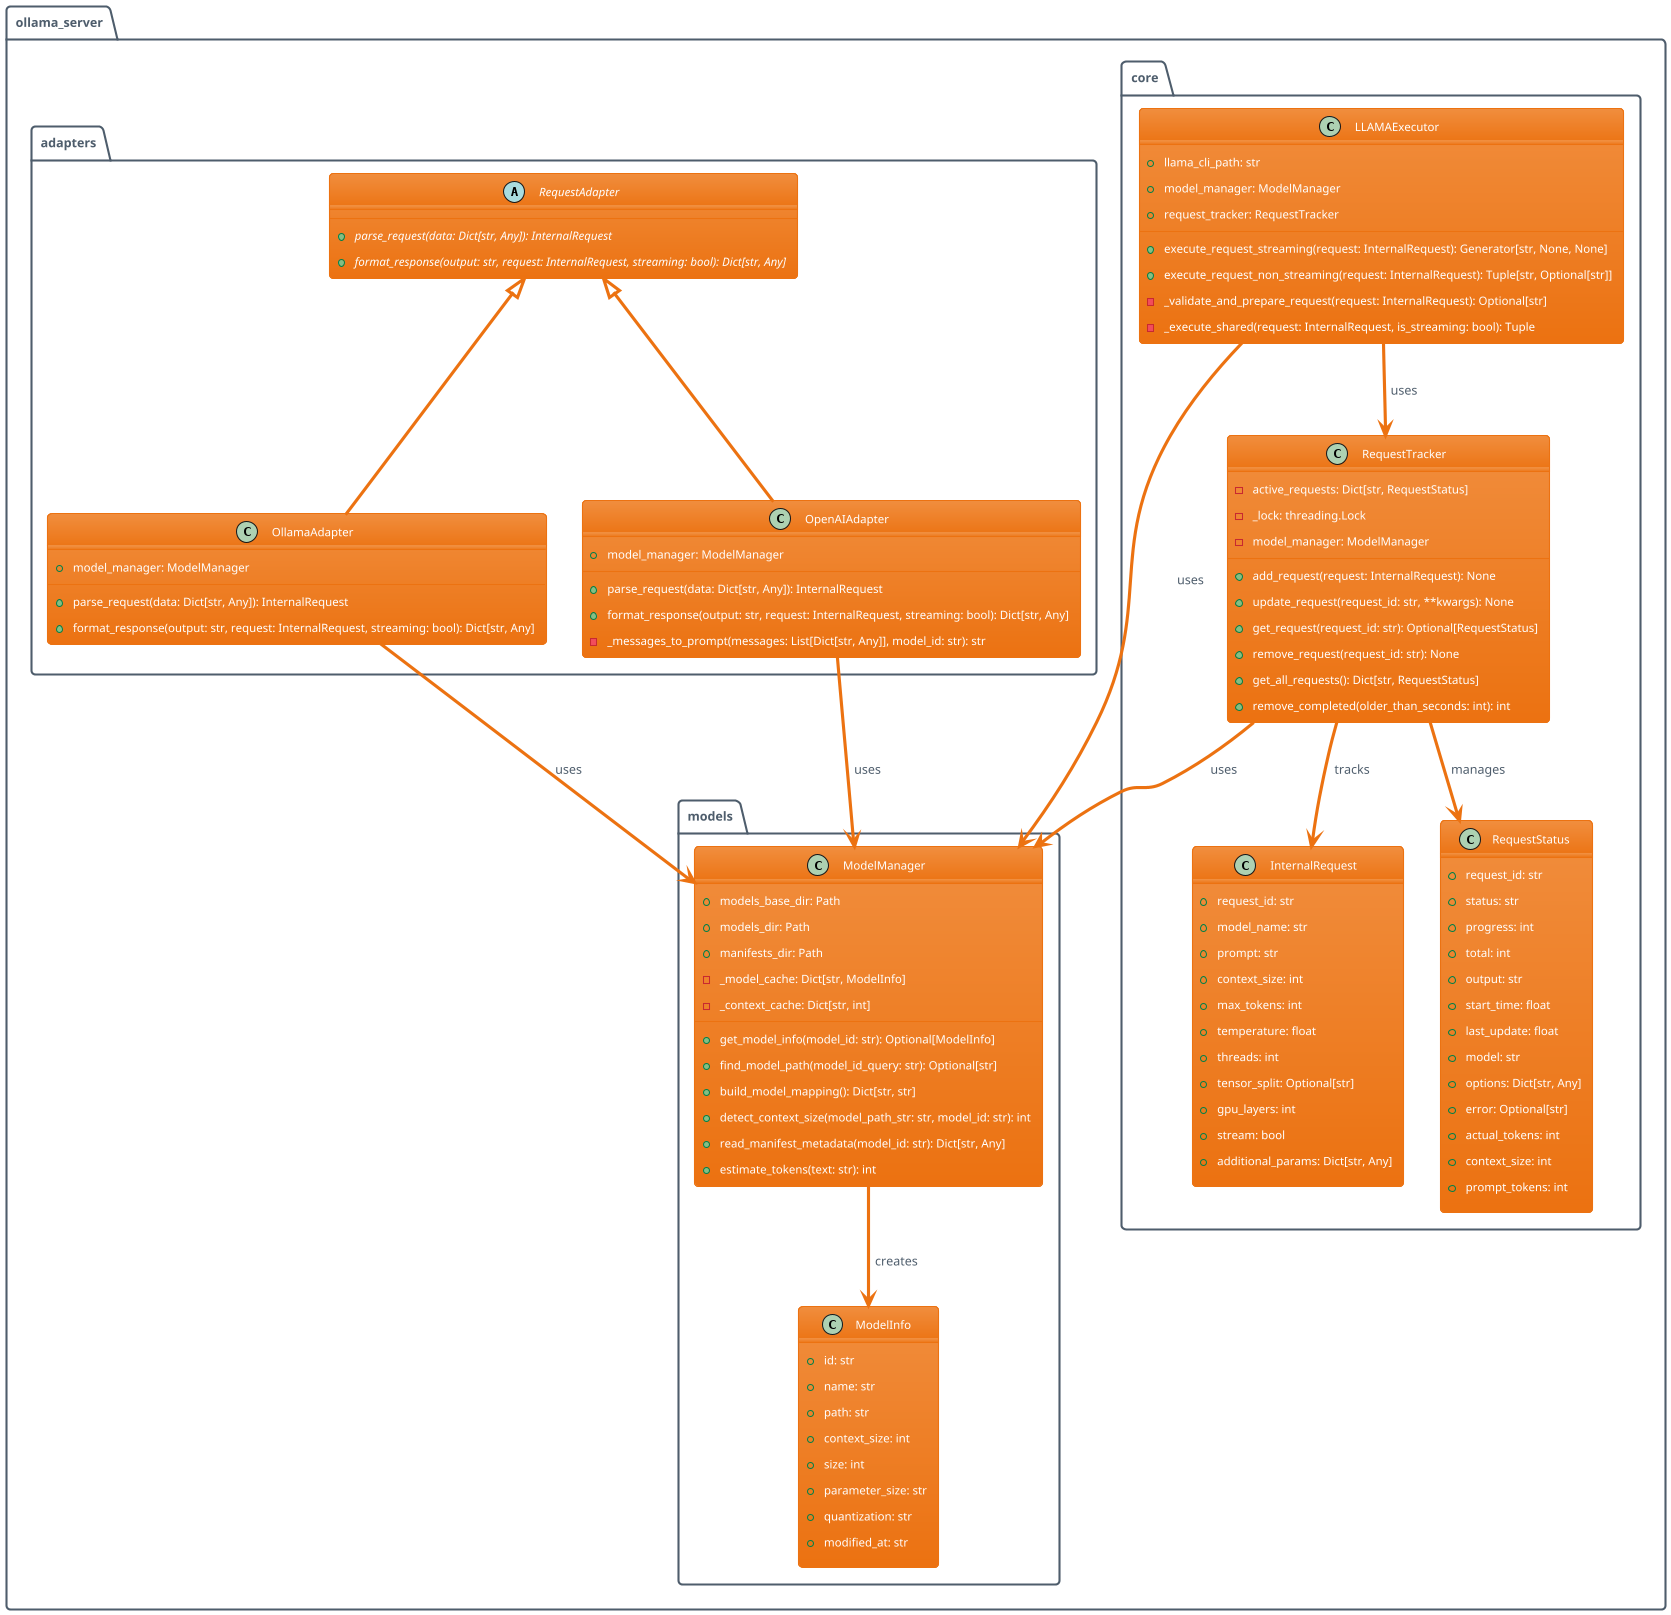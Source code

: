@startuml class_diagram
!theme aws-orange

package "ollama_server.core" {
    class InternalRequest {
        +request_id: str
        +model_name: str
        +prompt: str
        +context_size: int
        +max_tokens: int
        +temperature: float
        +threads: int
        +tensor_split: Optional[str]
        +gpu_layers: int
        +stream: bool
        +additional_params: Dict[str, Any]
    }
    
    class RequestStatus {
        +request_id: str
        +status: str
        +progress: int
        +total: int
        +output: str
        +start_time: float
        +last_update: float
        +model: str
        +options: Dict[str, Any]
        +error: Optional[str]
        +actual_tokens: int
        +context_size: int
        +prompt_tokens: int
    }
    
    class RequestTracker {
        -active_requests: Dict[str, RequestStatus]
        -_lock: threading.Lock
        -model_manager: ModelManager
        +add_request(request: InternalRequest): None
        +update_request(request_id: str, **kwargs): None
        +get_request(request_id: str): Optional[RequestStatus]
        +remove_request(request_id: str): None
        +get_all_requests(): Dict[str, RequestStatus]
        +remove_completed(older_than_seconds: int): int
    }
    
    class LLAMAExecutor {
        +llama_cli_path: str
        +model_manager: ModelManager
        +request_tracker: RequestTracker
        +execute_request_streaming(request: InternalRequest): Generator[str, None, None]
        +execute_request_non_streaming(request: InternalRequest): Tuple[str, Optional[str]]
        -_validate_and_prepare_request(request: InternalRequest): Optional[str]
        -_execute_shared(request: InternalRequest, is_streaming: bool): Tuple
    }
}

package "ollama_server.models" {
    class ModelInfo {
        +id: str
        +name: str
        +path: str
        +context_size: int
        +size: int
        +parameter_size: str
        +quantization: str
        +modified_at: str
    }
    
    class ModelManager {
        +models_base_dir: Path
        +models_dir: Path
        +manifests_dir: Path
        -_model_cache: Dict[str, ModelInfo]
        -_context_cache: Dict[str, int]
        +get_model_info(model_id: str): Optional[ModelInfo]
        +find_model_path(model_id_query: str): Optional[str]
        +build_model_mapping(): Dict[str, str]
        +detect_context_size(model_path_str: str, model_id: str): int
        +read_manifest_metadata(model_id: str): Dict[str, Any]
        +estimate_tokens(text: str): int
    }
}

package "ollama_server.adapters" {
    abstract class RequestAdapter {
        {abstract} +parse_request(data: Dict[str, Any]): InternalRequest
        {abstract} +format_response(output: str, request: InternalRequest, streaming: bool): Dict[str, Any]
    }
    
    class OpenAIAdapter {
        +model_manager: ModelManager
        +parse_request(data: Dict[str, Any]): InternalRequest
        +format_response(output: str, request: InternalRequest, streaming: bool): Dict[str, Any]
        -_messages_to_prompt(messages: List[Dict[str, Any]], model_id: str): str
    }
    
    class OllamaAdapter {
        +model_manager: ModelManager
        +parse_request(data: Dict[str, Any]): InternalRequest
        +format_response(output: str, request: InternalRequest, streaming: bool): Dict[str, Any]
    }
}

RequestTracker --> InternalRequest : tracks
RequestTracker --> RequestStatus : manages
RequestTracker --> ModelManager : uses
LLAMAExecutor --> ModelManager : uses
LLAMAExecutor --> RequestTracker : uses
ModelManager --> ModelInfo : creates
RequestAdapter <|-- OpenAIAdapter
RequestAdapter <|-- OllamaAdapter
OpenAIAdapter --> ModelManager : uses
OllamaAdapter --> ModelManager : uses

@enduml